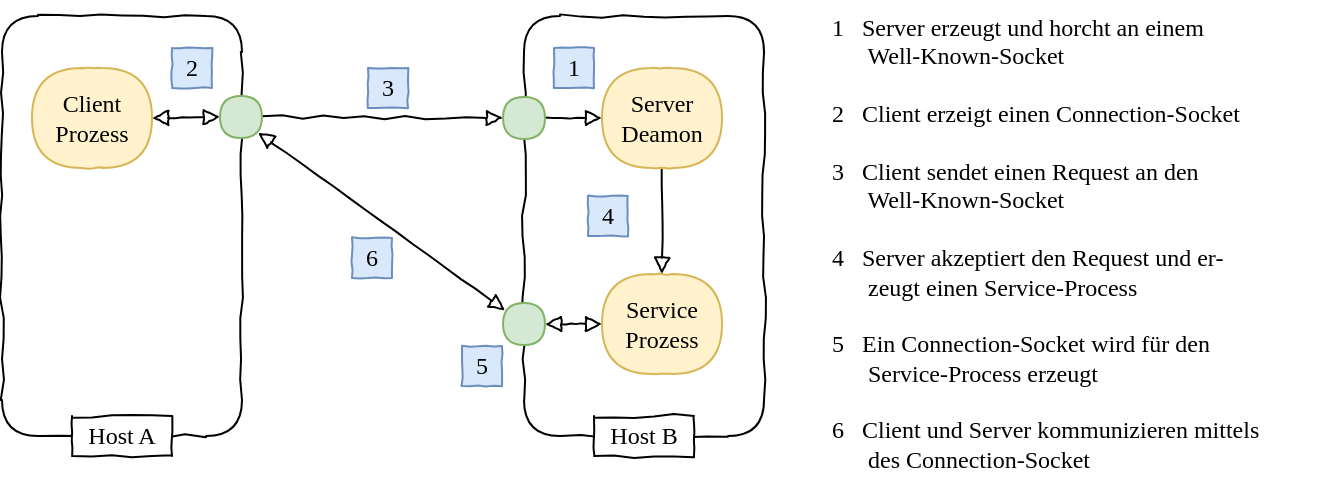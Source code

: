 <mxfile version="11.3.0" type="device" pages="1"><diagram id="kzCslXV91RSXXu7sZeA7" name="Page-1"><mxGraphModel dx="481" dy="276" grid="1" gridSize="10" guides="1" tooltips="1" connect="1" arrows="1" fold="1" page="1" pageScale="1" pageWidth="827" pageHeight="1169" math="0" shadow="0"><root><mxCell id="0"/><mxCell id="1" parent="0"/><mxCell id="VbfFfSVM2gt6fKhNZZl6-9" value="" style="rounded=1;whiteSpace=wrap;html=1;fillColor=none;comic=1;fontFamily=Comic Sans MS;" parent="1" vertex="1"><mxGeometry x="287" y="60" width="120" height="210" as="geometry"/></mxCell><mxCell id="VbfFfSVM2gt6fKhNZZl6-10" value="" style="rounded=1;whiteSpace=wrap;html=1;fillColor=none;comic=1;fontFamily=Comic Sans MS;" parent="1" vertex="1"><mxGeometry x="26" y="60" width="120" height="210" as="geometry"/></mxCell><mxCell id="VbfFfSVM2gt6fKhNZZl6-4" value="1" style="rounded=0;whiteSpace=wrap;html=1;fillColor=#dae8fc;strokeColor=#6c8ebf;fontFamily=Comic Sans MS;comic=1;" parent="1" vertex="1"><mxGeometry x="302" y="76" width="20" height="20" as="geometry"/></mxCell><mxCell id="VbfFfSVM2gt6fKhNZZl6-5" value="2" style="rounded=0;whiteSpace=wrap;html=1;fillColor=#dae8fc;strokeColor=#6c8ebf;fontFamily=Comic Sans MS;comic=1;" parent="1" vertex="1"><mxGeometry x="111" y="76" width="20" height="20" as="geometry"/></mxCell><mxCell id="VbfFfSVM2gt6fKhNZZl6-6" value="3" style="rounded=0;whiteSpace=wrap;html=1;fillColor=#dae8fc;strokeColor=#6c8ebf;fontFamily=Comic Sans MS;comic=1;" parent="1" vertex="1"><mxGeometry x="209" y="86" width="20" height="20" as="geometry"/></mxCell><mxCell id="VbfFfSVM2gt6fKhNZZl6-7" value="4" style="rounded=0;whiteSpace=wrap;html=1;fillColor=#dae8fc;strokeColor=#6c8ebf;comic=1;fontFamily=Comic Sans MS;" parent="1" vertex="1"><mxGeometry x="319" y="150" width="20" height="20" as="geometry"/></mxCell><mxCell id="VbfFfSVM2gt6fKhNZZl6-8" value="5" style="rounded=0;whiteSpace=wrap;html=1;fillColor=#dae8fc;strokeColor=#6c8ebf;fontFamily=Comic Sans MS;comic=1;" parent="1" vertex="1"><mxGeometry x="256" y="225" width="20" height="20" as="geometry"/></mxCell><mxCell id="VbfFfSVM2gt6fKhNZZl6-11" value="Host A" style="text;html=1;strokeColor=#000000;fillColor=#ffffff;align=center;verticalAlign=middle;whiteSpace=wrap;rounded=0;fontFamily=Comic Sans MS;comic=1;" parent="1" vertex="1"><mxGeometry x="61" y="260" width="50" height="20" as="geometry"/></mxCell><mxCell id="VbfFfSVM2gt6fKhNZZl6-12" value="Host B" style="text;html=1;strokeColor=#000000;fillColor=#ffffff;align=center;verticalAlign=middle;whiteSpace=wrap;rounded=0;comic=1;fontFamily=Comic Sans MS;" parent="1" vertex="1"><mxGeometry x="322" y="260" width="50" height="20" as="geometry"/></mxCell><mxCell id="VbfFfSVM2gt6fKhNZZl6-16" value="" style="endArrow=block;html=1;comic=1;fontFamily=Comic Sans MS;endFill=0;entryX=0;entryY=0.5;entryDx=0;entryDy=0;exitX=1;exitY=0.5;exitDx=0;exitDy=0;" parent="1" source="pcwVS4lS3oF2oCOevhAY-9" target="pcwVS4lS3oF2oCOevhAY-7" edge="1"><mxGeometry width="50" height="50" relative="1" as="geometry"><mxPoint x="170" y="111" as="sourcePoint"/><mxPoint x="260" y="120" as="targetPoint"/></mxGeometry></mxCell><mxCell id="VbfFfSVM2gt6fKhNZZl6-17" value="" style="endArrow=block;html=1;entryX=0.5;entryY=0;entryDx=0;entryDy=0;exitX=0.5;exitY=1;exitDx=0;exitDy=0;comic=1;fontFamily=Comic Sans MS;endFill=0;" parent="1" source="pcwVS4lS3oF2oCOevhAY-5" target="pcwVS4lS3oF2oCOevhAY-6" edge="1"><mxGeometry width="50" height="50" relative="1" as="geometry"><mxPoint x="356" y="141" as="sourcePoint"/><mxPoint x="356" y="184" as="targetPoint"/></mxGeometry></mxCell><mxCell id="VbfFfSVM2gt6fKhNZZl6-18" value="6" style="rounded=0;whiteSpace=wrap;html=1;fillColor=#dae8fc;strokeColor=#6c8ebf;fontFamily=Comic Sans MS;comic=1;" parent="1" vertex="1"><mxGeometry x="201" y="171" width="20" height="20" as="geometry"/></mxCell><mxCell id="VbfFfSVM2gt6fKhNZZl6-19" value="" style="endArrow=block;html=1;exitX=0.906;exitY=0.875;exitDx=0;exitDy=0;startArrow=block;startFill=0;comic=1;shadow=0;fontFamily=Comic Sans MS;endFill=0;entryX=0.051;entryY=0.178;entryDx=0;entryDy=0;entryPerimeter=0;exitPerimeter=0;" parent="1" source="pcwVS4lS3oF2oCOevhAY-9" target="pcwVS4lS3oF2oCOevhAY-11" edge="1"><mxGeometry width="50" height="50" relative="1" as="geometry"><mxPoint x="153.17" y="117.971" as="sourcePoint"/><mxPoint x="279" y="190" as="targetPoint"/></mxGeometry></mxCell><mxCell id="VbfFfSVM2gt6fKhNZZl6-20" value="1&amp;nbsp; &amp;nbsp;Server erzeugt und horcht an einem&lt;br&gt;&amp;nbsp; &amp;nbsp; &amp;nbsp; Well-Known-Socket&lt;br&gt;&lt;br&gt;2&amp;nbsp; &amp;nbsp;Client erzeigt einen Connection-Socket&lt;br&gt;&lt;br&gt;3&amp;nbsp; &amp;nbsp;Client sendet einen Request an den&lt;br&gt;&amp;nbsp; &amp;nbsp; &amp;nbsp; Well-Known-Socket&lt;br&gt;&lt;br&gt;4&amp;nbsp; &amp;nbsp;Server akzeptiert den Request und er-&lt;br&gt;&amp;nbsp; &amp;nbsp; &amp;nbsp; zeugt einen Service-Process&lt;br&gt;&lt;br&gt;5&amp;nbsp; &amp;nbsp;Ein Connection-Socket wird für den&lt;br&gt;&amp;nbsp; &amp;nbsp; &amp;nbsp; Service-Process erzeugt&lt;br&gt;&lt;br&gt;6&amp;nbsp; &amp;nbsp;Client und Server kommunizieren mittels&lt;br&gt;&amp;nbsp; &amp;nbsp; &amp;nbsp; des Connection-Socket" style="text;html=1;strokeColor=none;fillColor=none;align=left;verticalAlign=top;whiteSpace=wrap;rounded=0;horizontal=1;fontFamily=Comic Sans MS;" parent="1" vertex="1"><mxGeometry x="439" y="52" width="249" height="238" as="geometry"/></mxCell><mxCell id="VbfFfSVM2gt6fKhNZZl6-22" value="" style="endArrow=block;html=1;entryX=0;entryY=0.5;entryDx=0;entryDy=0;comic=1;fontFamily=Comic Sans MS;endFill=0;exitX=1;exitY=0.5;exitDx=0;exitDy=0;" parent="1" source="pcwVS4lS3oF2oCOevhAY-7" target="pcwVS4lS3oF2oCOevhAY-5" edge="1"><mxGeometry width="50" height="50" relative="1" as="geometry"><mxPoint x="300" y="30" as="sourcePoint"/><mxPoint x="321" y="111" as="targetPoint"/></mxGeometry></mxCell><mxCell id="VbfFfSVM2gt6fKhNZZl6-23" value="" style="endArrow=block;html=1;exitX=1;exitY=0.5;exitDx=0;exitDy=0;startArrow=block;startFill=0;fontFamily=Comic Sans MS;comic=1;endFill=0;entryX=0;entryY=0.5;entryDx=0;entryDy=0;" parent="1" target="pcwVS4lS3oF2oCOevhAY-9" edge="1" source="pcwVS4lS3oF2oCOevhAY-4"><mxGeometry width="50" height="50" relative="1" as="geometry"><mxPoint x="111" y="111" as="sourcePoint"/><mxPoint x="180" y="130" as="targetPoint"/></mxGeometry></mxCell><mxCell id="VbfFfSVM2gt6fKhNZZl6-24" value="" style="endArrow=block;html=1;exitX=1;exitY=0.5;exitDx=0;exitDy=0;entryX=0;entryY=0.5;entryDx=0;entryDy=0;startArrow=block;startFill=0;comic=1;fontFamily=Comic Sans MS;endFill=0;" parent="1" source="pcwVS4lS3oF2oCOevhAY-11" target="pcwVS4lS3oF2oCOevhAY-6" edge="1"><mxGeometry width="50" height="50" relative="1" as="geometry"><mxPoint x="296" y="214" as="sourcePoint"/><mxPoint x="321" y="214" as="targetPoint"/></mxGeometry></mxCell><mxCell id="pcwVS4lS3oF2oCOevhAY-4" value="Client&lt;br&gt;Prozess" style="rounded=1;whiteSpace=wrap;html=1;comic=1;fontFamily=Comic Sans MS;arcSize=50;fillColor=#fff2cc;strokeColor=#d6b656;" parent="1" vertex="1"><mxGeometry x="41" y="86" width="60" height="50" as="geometry"/></mxCell><mxCell id="pcwVS4lS3oF2oCOevhAY-5" value="Server&lt;br&gt;Deamon" style="rounded=1;whiteSpace=wrap;html=1;comic=1;fontFamily=Comic Sans MS;arcSize=50;fillColor=#fff2cc;strokeColor=#d6b656;" parent="1" vertex="1"><mxGeometry x="326" y="86" width="60" height="50" as="geometry"/></mxCell><mxCell id="pcwVS4lS3oF2oCOevhAY-6" value="Service&lt;br&gt;Prozess" style="rounded=1;whiteSpace=wrap;html=1;comic=1;fontFamily=Comic Sans MS;arcSize=50;fillColor=#fff2cc;strokeColor=#d6b656;" parent="1" vertex="1"><mxGeometry x="326" y="189" width="60" height="50" as="geometry"/></mxCell><mxCell id="pcwVS4lS3oF2oCOevhAY-7" value="" style="rounded=1;whiteSpace=wrap;html=1;comic=1;fontFamily=Comic Sans MS;arcSize=50;fillColor=#d5e8d4;strokeColor=#82b366;" parent="1" vertex="1"><mxGeometry x="276.5" y="100.5" width="21" height="21" as="geometry"/></mxCell><mxCell id="pcwVS4lS3oF2oCOevhAY-9" value="" style="rounded=1;whiteSpace=wrap;html=1;comic=1;fontFamily=Comic Sans MS;arcSize=50;fillColor=#d5e8d4;strokeColor=#82b366;" parent="1" vertex="1"><mxGeometry x="135" y="99.944" width="21" height="21" as="geometry"/></mxCell><mxCell id="pcwVS4lS3oF2oCOevhAY-11" value="" style="rounded=1;whiteSpace=wrap;html=1;comic=1;fontFamily=Comic Sans MS;arcSize=50;fillColor=#d5e8d4;strokeColor=#82b366;" parent="1" vertex="1"><mxGeometry x="276.5" y="203.5" width="21" height="21" as="geometry"/></mxCell></root></mxGraphModel></diagram></mxfile>